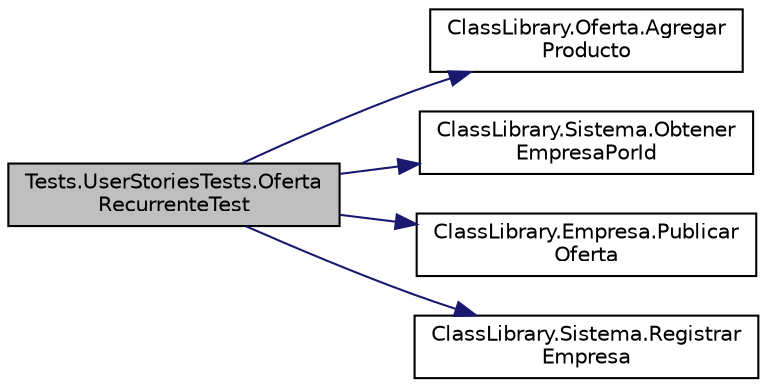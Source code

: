 digraph "Tests.UserStoriesTests.OfertaRecurrenteTest"
{
 // INTERACTIVE_SVG=YES
 // LATEX_PDF_SIZE
  edge [fontname="Helvetica",fontsize="10",labelfontname="Helvetica",labelfontsize="10"];
  node [fontname="Helvetica",fontsize="10",shape=record];
  rankdir="LR";
  Node1 [label="Tests.UserStoriesTests.Oferta\lRecurrenteTest",height=0.2,width=0.4,color="black", fillcolor="grey75", style="filled", fontcolor="black",tooltip="Prueba para la historia de usuario 9 y 10: Recurrencia de ofertas"];
  Node1 -> Node2 [color="midnightblue",fontsize="10",style="solid",fontname="Helvetica"];
  Node2 [label="ClassLibrary.Oferta.Agregar\lProducto",height=0.2,width=0.4,color="black", fillcolor="white", style="filled",URL="$classClassLibrary_1_1Oferta.html#af2e8abd2146fa715005a47207c3fd66c",tooltip="Agrega un producto a la lista de productos."];
  Node1 -> Node3 [color="midnightblue",fontsize="10",style="solid",fontname="Helvetica"];
  Node3 [label="ClassLibrary.Sistema.Obtener\lEmpresaPorId",height=0.2,width=0.4,color="black", fillcolor="white", style="filled",URL="$classClassLibrary_1_1Sistema.html#a6d25225279a22870da000af9f3716f38",tooltip="Recupera una empresa de la lista de empresas utilizando su id y una id dada."];
  Node1 -> Node4 [color="midnightblue",fontsize="10",style="solid",fontname="Helvetica"];
  Node4 [label="ClassLibrary.Empresa.Publicar\lOferta",height=0.2,width=0.4,color="black", fillcolor="white", style="filled",URL="$classClassLibrary_1_1Empresa.html#a5d007b2ec822d0bff9e39045728a9a0d",tooltip="Crea una nueva Oferta y la añade a la lista de ofertas de la empresa."];
  Node1 -> Node5 [color="midnightblue",fontsize="10",style="solid",fontname="Helvetica"];
  Node5 [label="ClassLibrary.Sistema.Registrar\lEmpresa",height=0.2,width=0.4,color="black", fillcolor="white", style="filled",URL="$classClassLibrary_1_1Sistema.html#a67310e1e32b1c5967750a79beefb8bfd",tooltip="Registra una nueva empresa en el sistema."];
}
